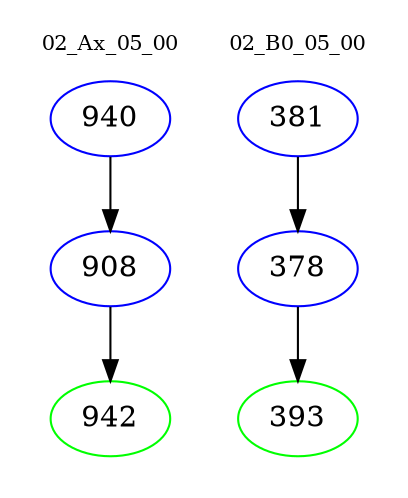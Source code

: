 digraph{
subgraph cluster_0 {
color = white
label = "02_Ax_05_00";
fontsize=10;
T0_940 [label="940", color="blue"]
T0_940 -> T0_908 [color="black"]
T0_908 [label="908", color="blue"]
T0_908 -> T0_942 [color="black"]
T0_942 [label="942", color="green"]
}
subgraph cluster_1 {
color = white
label = "02_B0_05_00";
fontsize=10;
T1_381 [label="381", color="blue"]
T1_381 -> T1_378 [color="black"]
T1_378 [label="378", color="blue"]
T1_378 -> T1_393 [color="black"]
T1_393 [label="393", color="green"]
}
}

